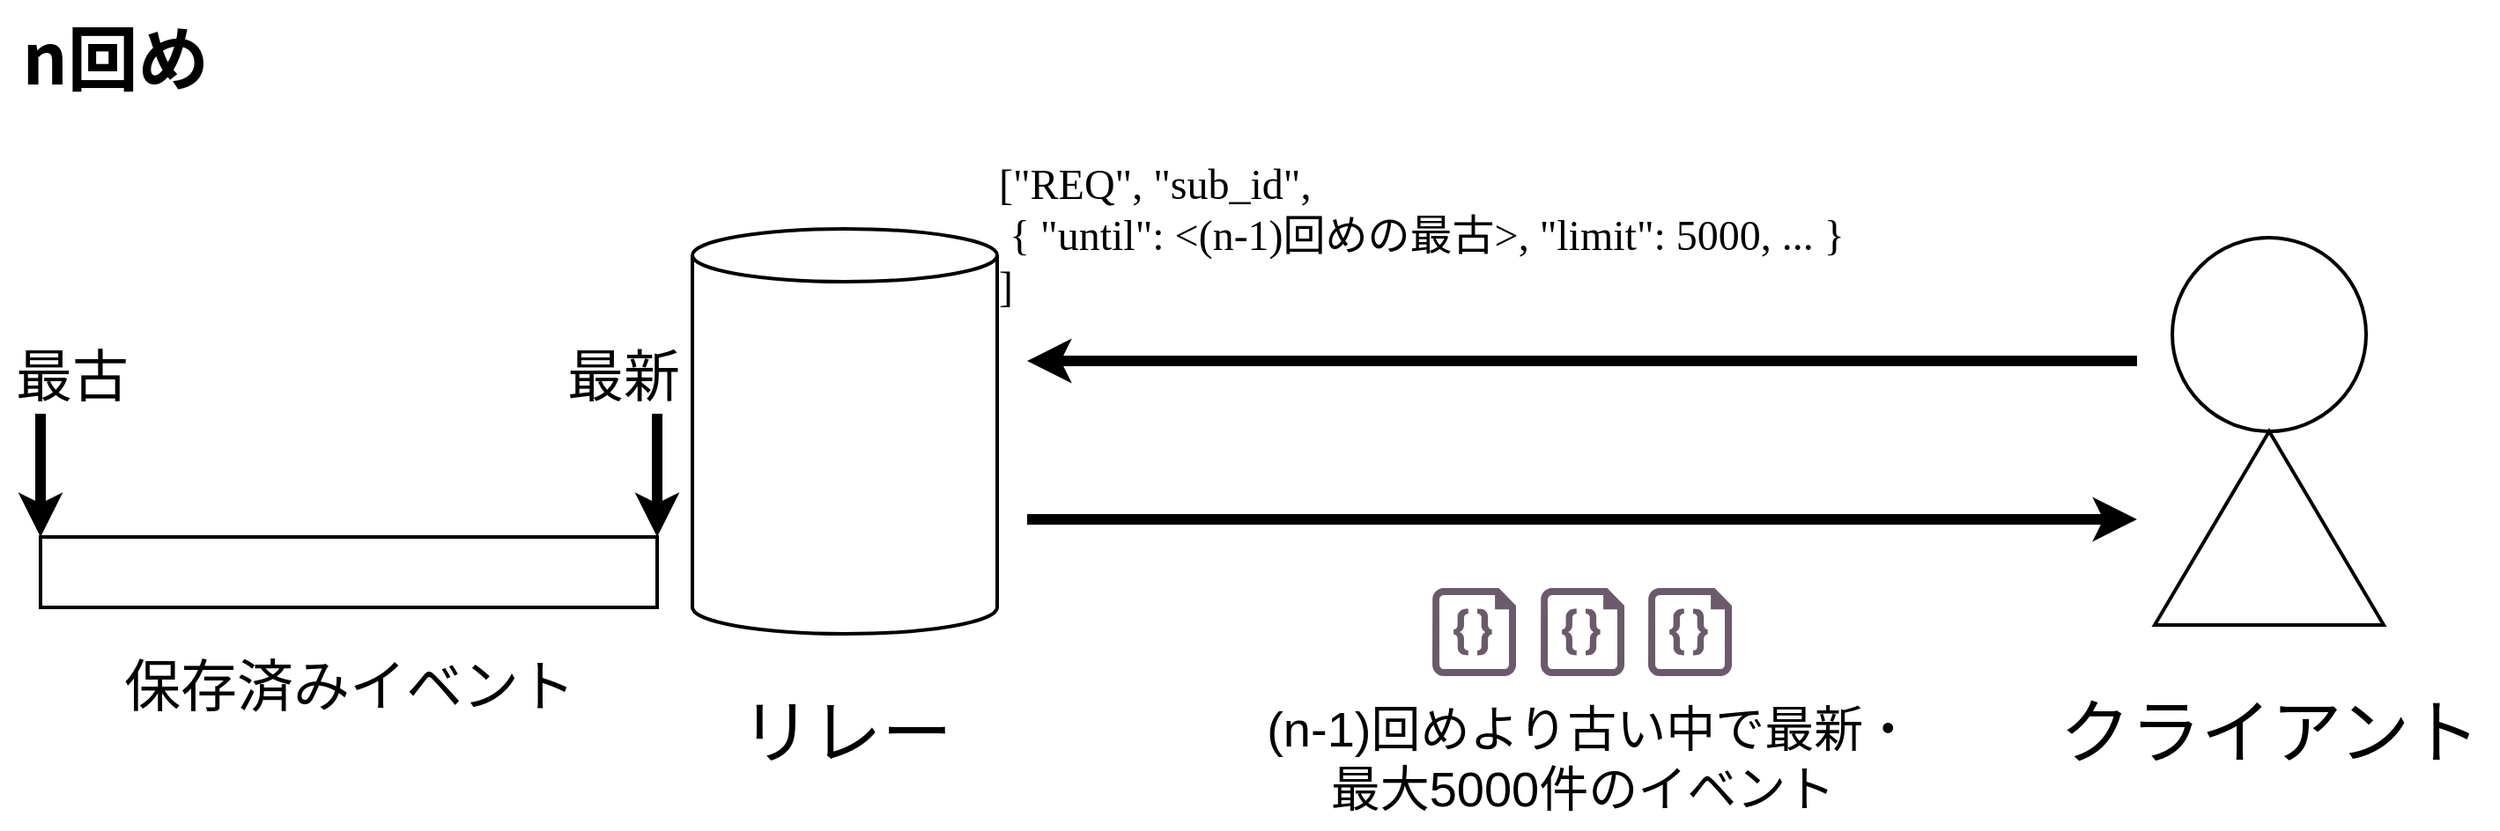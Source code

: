 <mxfile>
    <diagram id="YQlereqFKNG88Uhl_2Cm" name="ページ1">
        <mxGraphModel dx="1561" dy="1723" grid="1" gridSize="10" guides="1" tooltips="1" connect="1" arrows="1" fold="1" page="1" pageScale="1" pageWidth="1600" pageHeight="900" math="0" shadow="0">
            <root>
                <mxCell id="0"/>
                <mxCell id="1" parent="0"/>
                <mxCell id="6" value="" style="shape=cylinder3;whiteSpace=wrap;html=1;boundedLbl=1;backgroundOutline=1;size=15;strokeWidth=2;fontSize=40;fillColor=none;" parent="1" vertex="1">
                    <mxGeometry x="481" y="341" width="173" height="230" as="geometry"/>
                </mxCell>
                <mxCell id="7" value="" style="rounded=0;whiteSpace=wrap;html=1;strokeWidth=2;fontSize=40;fillColor=#FFFFFF;gradientColor=none;gradientDirection=west;" parent="1" vertex="1">
                    <mxGeometry x="111" y="516" width="350" height="40" as="geometry"/>
                </mxCell>
                <mxCell id="9" value="" style="endArrow=classic;html=1;fontSize=40;strokeWidth=6;" parent="1" edge="1">
                    <mxGeometry width="50" height="50" relative="1" as="geometry">
                        <mxPoint x="1301" y="416" as="sourcePoint"/>
                        <mxPoint x="671" y="416" as="targetPoint"/>
                    </mxGeometry>
                </mxCell>
                <mxCell id="10" value="" style="endArrow=classic;html=1;fontSize=40;strokeWidth=6;" parent="1" edge="1">
                    <mxGeometry width="50" height="50" relative="1" as="geometry">
                        <mxPoint x="671" y="506" as="sourcePoint"/>
                        <mxPoint x="1301" y="506" as="targetPoint"/>
                    </mxGeometry>
                </mxCell>
                <mxCell id="11" value="クライアント" style="text;html=1;align=center;verticalAlign=middle;resizable=0;points=[];autosize=1;strokeColor=none;fillColor=none;fontSize=40;strokeWidth=2;" parent="1" vertex="1">
                    <mxGeometry x="1246" y="596" width="260" height="60" as="geometry"/>
                </mxCell>
                <mxCell id="12" value="リレー" style="text;html=1;align=center;verticalAlign=middle;resizable=0;points=[];autosize=1;strokeColor=none;fillColor=none;fontSize=40;strokeWidth=2;" parent="1" vertex="1">
                    <mxGeometry x="497.5" y="596" width="140" height="60" as="geometry"/>
                </mxCell>
                <mxCell id="13" value="" style="endArrow=classic;html=1;strokeWidth=6;fontSize=40;entryX=0;entryY=0;entryDx=0;entryDy=0;" parent="1" target="7" edge="1">
                    <mxGeometry width="50" height="50" relative="1" as="geometry">
                        <mxPoint x="111" y="446" as="sourcePoint"/>
                        <mxPoint x="108" y="476" as="targetPoint"/>
                    </mxGeometry>
                </mxCell>
                <mxCell id="14" value="保存済みイベント" style="text;html=1;align=center;verticalAlign=middle;resizable=0;points=[];autosize=1;strokeColor=none;fillColor=none;fontSize=32;strokeWidth=2;" parent="1" vertex="1">
                    <mxGeometry x="146" y="576" width="280" height="50" as="geometry"/>
                </mxCell>
                <mxCell id="15" value="" style="endArrow=classic;html=1;strokeWidth=6;fontSize=40;entryX=1;entryY=0;entryDx=0;entryDy=0;" parent="1" target="7" edge="1">
                    <mxGeometry width="50" height="50" relative="1" as="geometry">
                        <mxPoint x="461" y="446" as="sourcePoint"/>
                        <mxPoint x="438" y="496" as="targetPoint"/>
                    </mxGeometry>
                </mxCell>
                <mxCell id="16" value="最古" style="text;html=1;align=left;verticalAlign=middle;resizable=0;points=[];autosize=1;strokeColor=none;fillColor=none;fontSize=32;" parent="1" vertex="1">
                    <mxGeometry x="95" y="400" width="90" height="50" as="geometry"/>
                </mxCell>
                <mxCell id="18" value="最新" style="text;html=1;align=right;verticalAlign=middle;resizable=0;points=[];autosize=1;strokeColor=none;fillColor=none;fontSize=32;" parent="1" vertex="1">
                    <mxGeometry x="385" y="400" width="90" height="50" as="geometry"/>
                </mxCell>
                <mxCell id="19" value="[&quot;REQ&quot;, &quot;sub_id&quot;, &lt;br style=&quot;font-size: 24px;&quot;&gt;&amp;nbsp;{ &quot;until&quot;: &amp;lt;(n-1)回めの最古&amp;gt;, &quot;limit&quot;: 5000, ... }&lt;br style=&quot;font-size: 24px;&quot;&gt;]" style="text;html=1;align=left;verticalAlign=middle;resizable=0;points=[];autosize=1;strokeColor=none;fillColor=none;fontSize=24;strokeWidth=2;fontFamily=JetBrains Mono;" parent="1" vertex="1">
                    <mxGeometry x="653" y="295" width="730" height="100" as="geometry"/>
                </mxCell>
                <mxCell id="20" value="" style="group" parent="1" vertex="1" connectable="0">
                    <mxGeometry x="1311" y="346" width="130" height="220" as="geometry"/>
                </mxCell>
                <mxCell id="3" value="" style="ellipse;whiteSpace=wrap;html=1;aspect=fixed;fontSize=40;fillColor=none;strokeWidth=2;" parent="20" vertex="1">
                    <mxGeometry x="10" width="110" height="110" as="geometry"/>
                </mxCell>
                <mxCell id="4" value="" style="triangle;whiteSpace=wrap;html=1;fontSize=40;rotation=-90;fillColor=none;strokeWidth=2;" parent="20" vertex="1">
                    <mxGeometry x="10" y="100" width="110" height="130" as="geometry"/>
                </mxCell>
                <mxCell id="33" value="n回め" style="text;html=1;align=center;verticalAlign=middle;resizable=0;points=[];autosize=1;strokeColor=none;fillColor=none;fontFamily=Noto Sans CJK JP;fontSize=40;fontStyle=1" parent="1" vertex="1">
                    <mxGeometry x="88" y="211" width="130" height="60" as="geometry"/>
                </mxCell>
                <mxCell id="29" value="" style="group" parent="1" vertex="1" connectable="0">
                    <mxGeometry x="901" y="545" width="170" height="50" as="geometry"/>
                </mxCell>
                <mxCell id="24" value="" style="verticalLabelPosition=bottom;html=1;verticalAlign=top;align=center;strokeColor=none;fillColor=#6A5A6B;shape=mxgraph.azure.code_file;pointerEvents=1;" parent="29" vertex="1">
                    <mxGeometry x="122.5" width="47.5" height="50" as="geometry"/>
                </mxCell>
                <mxCell id="27" value="" style="verticalLabelPosition=bottom;html=1;verticalAlign=top;align=center;strokeColor=none;fillColor=#6A5A6B;shape=mxgraph.azure.code_file;pointerEvents=1;" parent="29" vertex="1">
                    <mxGeometry width="47.5" height="50" as="geometry"/>
                </mxCell>
                <mxCell id="28" value="" style="verticalLabelPosition=bottom;html=1;verticalAlign=top;align=center;strokeColor=none;fillColor=#6A5A6B;shape=mxgraph.azure.code_file;pointerEvents=1;" parent="29" vertex="1">
                    <mxGeometry x="61.5" width="47.5" height="50" as="geometry"/>
                </mxCell>
                <mxCell id="30" value="&lt;font style=&quot;font-size: 28px;&quot;&gt;&amp;nbsp;(n-1)回めより古い中で最新・&lt;br&gt;最大5000件のイベント&lt;/font&gt;" style="text;html=1;align=center;verticalAlign=middle;resizable=0;points=[];autosize=1;strokeColor=none;fillColor=none;fontSize=20;" parent="1" vertex="1">
                    <mxGeometry x="786" y="602" width="400" height="80" as="geometry"/>
                </mxCell>
            </root>
        </mxGraphModel>
    </diagram>
</mxfile>
